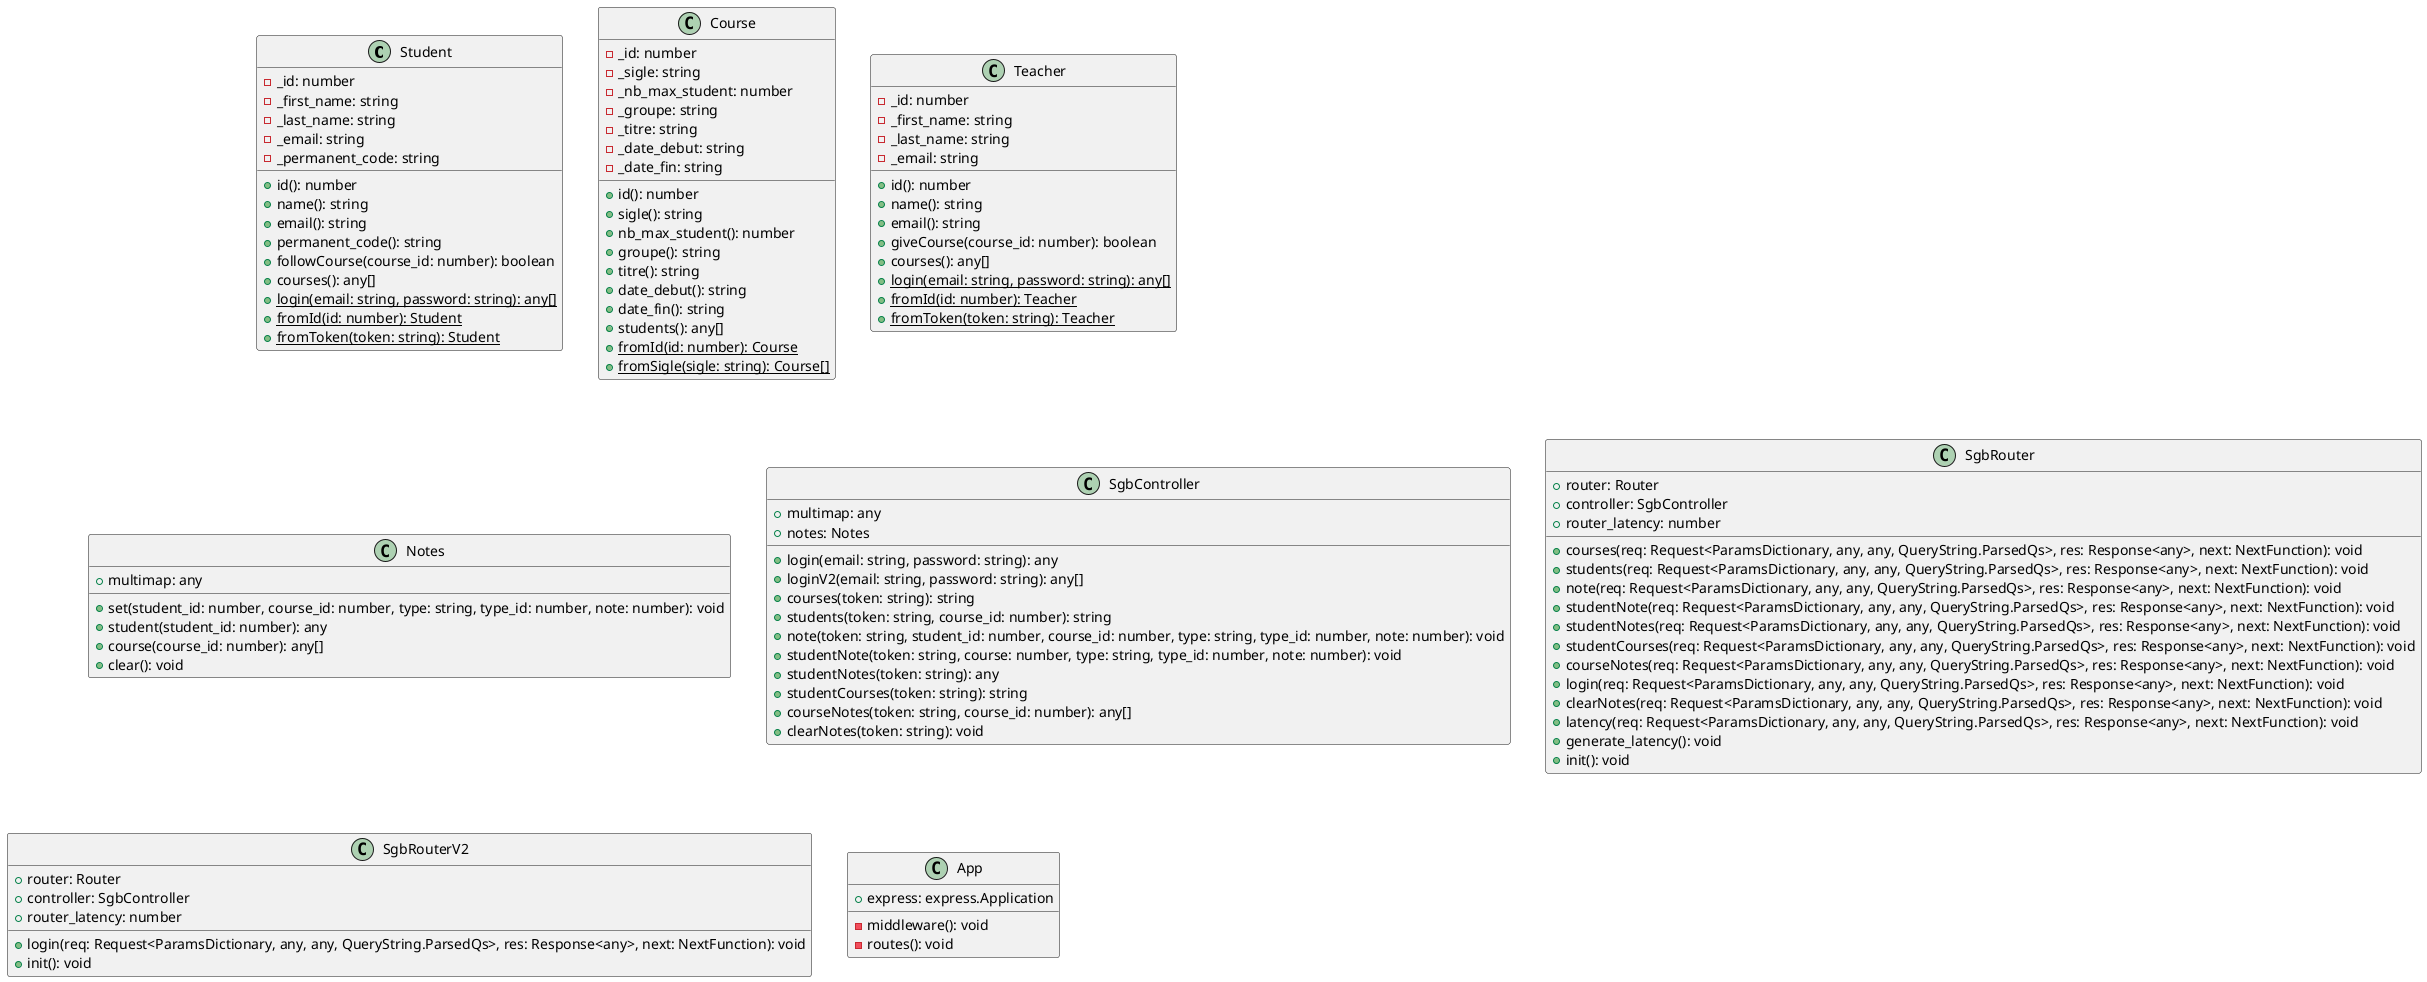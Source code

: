 @startuml
class Student {
    -_id: number
    -_first_name: string
    -_last_name: string
    -_email: string
    -_permanent_code: string
    +id(): number
    +name(): string
    +email(): string
    +permanent_code(): string
    +followCourse(course_id: number): boolean
    +courses(): any[]
    +{static} login(email: string, password: string): any[]
    +{static} fromId(id: number): Student
    +{static} fromToken(token: string): Student
}
class Course {
    -_id: number
    -_sigle: string
    -_nb_max_student: number
    -_groupe: string
    -_titre: string
    -_date_debut: string
    -_date_fin: string
    +id(): number
    +sigle(): string
    +nb_max_student(): number
    +groupe(): string
    +titre(): string
    +date_debut(): string
    +date_fin(): string
    +students(): any[]
    +{static} fromId(id: number): Course
    +{static} fromSigle(sigle: string): Course[]
}
class Teacher {
    -_id: number
    -_first_name: string
    -_last_name: string
    -_email: string
    +id(): number
    +name(): string
    +email(): string
    +giveCourse(course_id: number): boolean
    +courses(): any[]
    +{static} login(email: string, password: string): any[]
    +{static} fromId(id: number): Teacher
    +{static} fromToken(token: string): Teacher
}
class Notes {
    +multimap: any
    +set(student_id: number, course_id: number, type: string, type_id: number, note: number): void
    +student(student_id: number): any
    +course(course_id: number): any[]
    +clear(): void
}
class SgbController {
    +multimap: any
    +notes: Notes
    +login(email: string, password: string): any
    +loginV2(email: string, password: string): any[]
    +courses(token: string): string
    +students(token: string, course_id: number): string
    +note(token: string, student_id: number, course_id: number, type: string, type_id: number, note: number): void
    +studentNote(token: string, course: number, type: string, type_id: number, note: number): void
    +studentNotes(token: string): any
    +studentCourses(token: string): string
    +courseNotes(token: string, course_id: number): any[]
    +clearNotes(token: string): void
}
class SgbRouter {
    +router: Router
    +controller: SgbController
    +router_latency: number
    +courses(req: Request<ParamsDictionary, any, any, QueryString.ParsedQs>, res: Response<any>, next: NextFunction): void
    +students(req: Request<ParamsDictionary, any, any, QueryString.ParsedQs>, res: Response<any>, next: NextFunction): void
    +note(req: Request<ParamsDictionary, any, any, QueryString.ParsedQs>, res: Response<any>, next: NextFunction): void
    +studentNote(req: Request<ParamsDictionary, any, any, QueryString.ParsedQs>, res: Response<any>, next: NextFunction): void
    +studentNotes(req: Request<ParamsDictionary, any, any, QueryString.ParsedQs>, res: Response<any>, next: NextFunction): void
    +studentCourses(req: Request<ParamsDictionary, any, any, QueryString.ParsedQs>, res: Response<any>, next: NextFunction): void
    +courseNotes(req: Request<ParamsDictionary, any, any, QueryString.ParsedQs>, res: Response<any>, next: NextFunction): void
    +login(req: Request<ParamsDictionary, any, any, QueryString.ParsedQs>, res: Response<any>, next: NextFunction): void
    +clearNotes(req: Request<ParamsDictionary, any, any, QueryString.ParsedQs>, res: Response<any>, next: NextFunction): void
    +latency(req: Request<ParamsDictionary, any, any, QueryString.ParsedQs>, res: Response<any>, next: NextFunction): void
    +generate_latency(): void
    +init(): void
}
class SgbRouterV2 {
    +router: Router
    +controller: SgbController
    +router_latency: number
    +login(req: Request<ParamsDictionary, any, any, QueryString.ParsedQs>, res: Response<any>, next: NextFunction): void
    +init(): void
}
class App {
    +express: express.Application
    -middleware(): void
    -routes(): void
}
@enduml